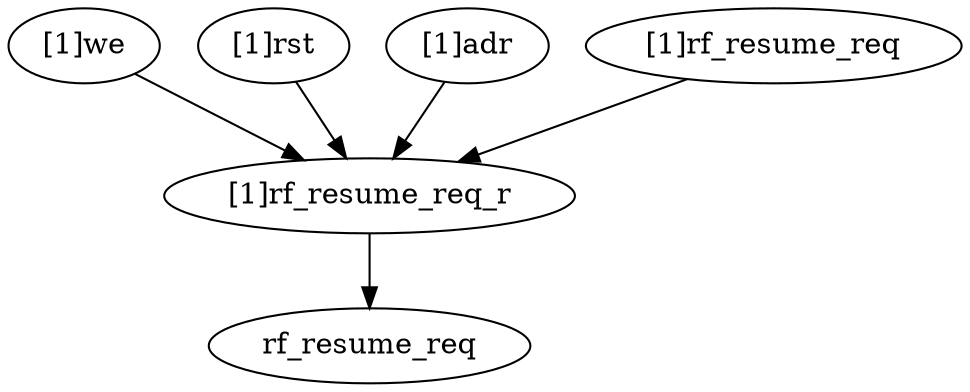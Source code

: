 strict digraph "" {
	"[1]we"	 [complexity=4,
		importance=0.0183121127387,
		rank=0.00457802818466];
	"[1]rf_resume_req_r"	 [complexity=2,
		importance=0.00821216375148,
		rank=0.00410608187574];
	"[1]we" -> "[1]rf_resume_req_r";
	"[1]rst"	 [complexity=3,
		importance=0.0265242764901,
		rank=0.00884142549671];
	"[1]rst" -> "[1]rf_resume_req_r";
	"[1]adr"	 [complexity=4,
		importance=0.0183121127387,
		rank=0.00457802818466];
	"[1]adr" -> "[1]rf_resume_req_r";
	rf_resume_req	 [complexity=0,
		importance=0.00399642471872,
		rank=0.0];
	"[1]rf_resume_req_r" -> rf_resume_req;
	"[1]rf_resume_req"	 [complexity=3,
		importance=0.0122085884702,
		rank=0.00406952949007];
	"[1]rf_resume_req" -> "[1]rf_resume_req_r";
}
